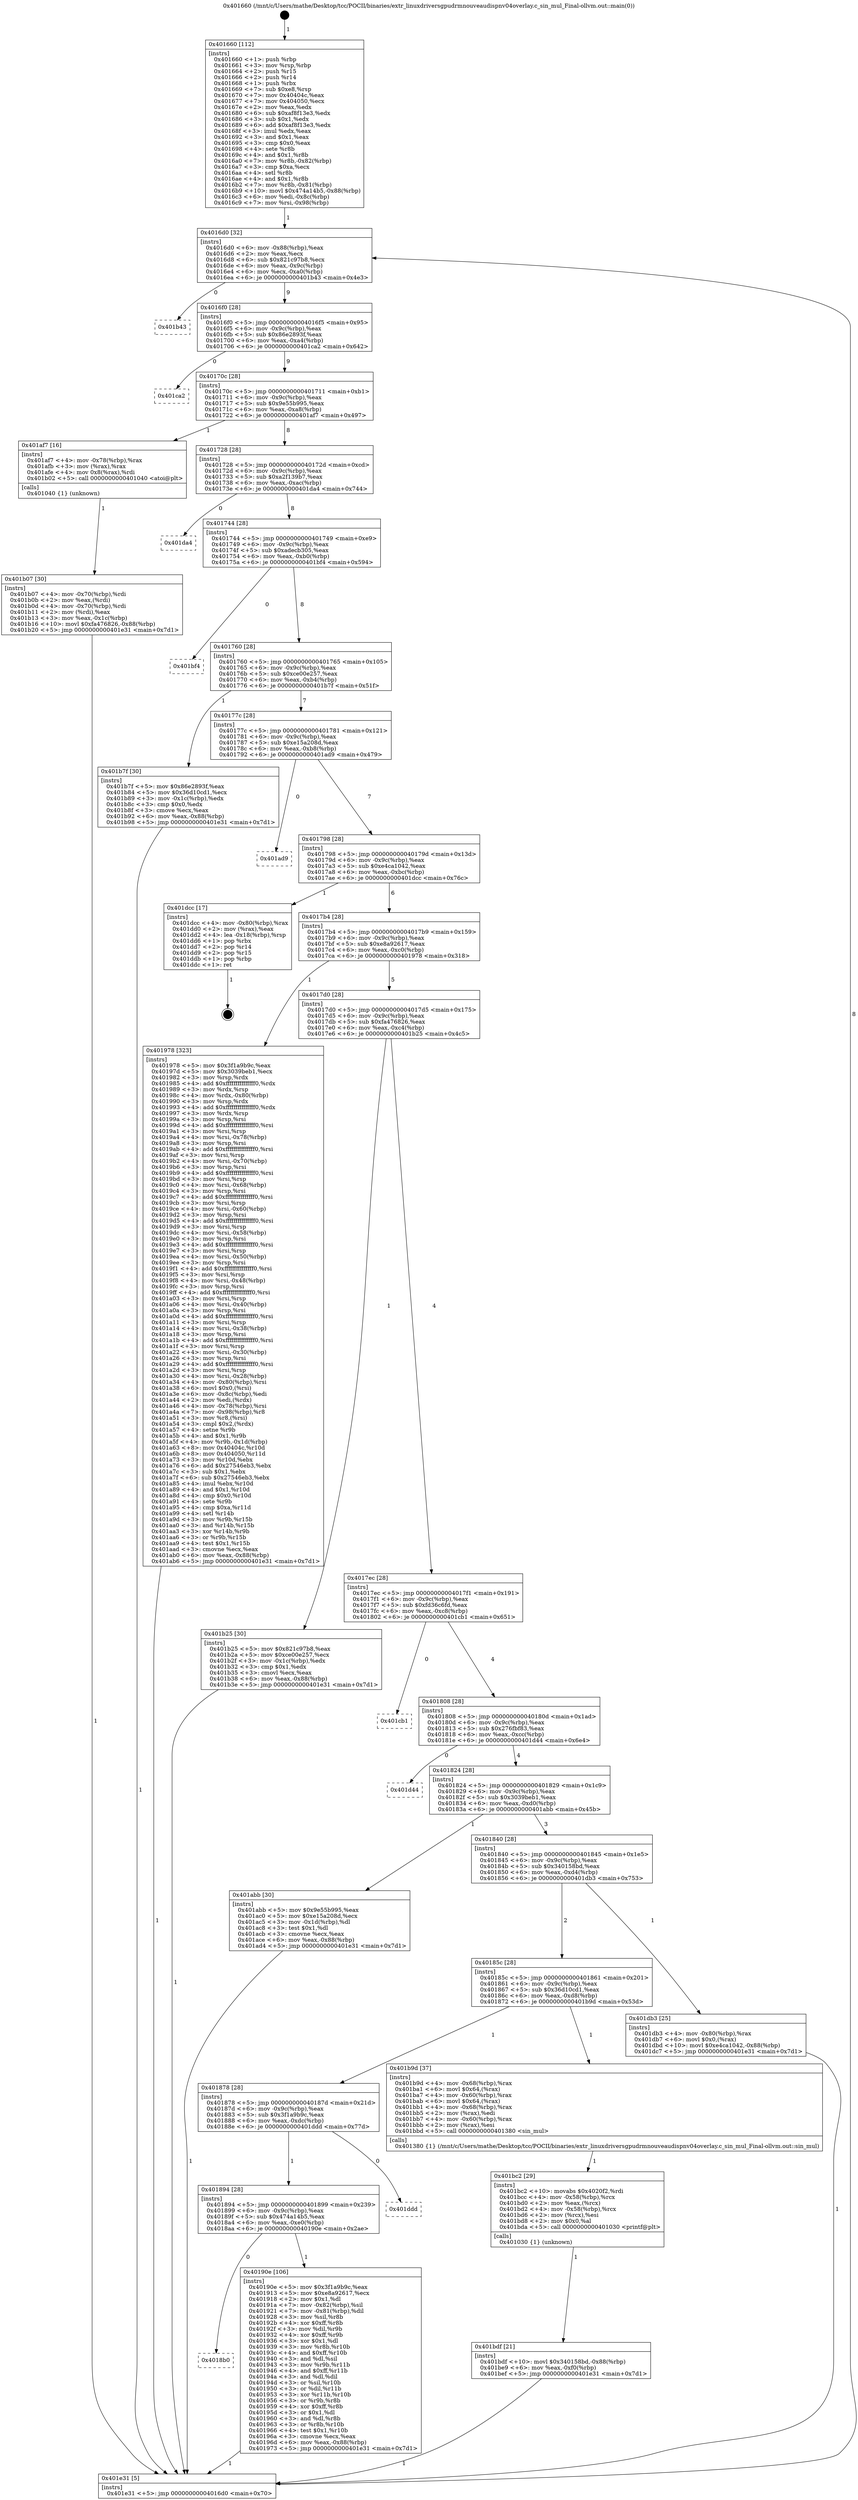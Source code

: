 digraph "0x401660" {
  label = "0x401660 (/mnt/c/Users/mathe/Desktop/tcc/POCII/binaries/extr_linuxdriversgpudrmnouveaudispnv04overlay.c_sin_mul_Final-ollvm.out::main(0))"
  labelloc = "t"
  node[shape=record]

  Entry [label="",width=0.3,height=0.3,shape=circle,fillcolor=black,style=filled]
  "0x4016d0" [label="{
     0x4016d0 [32]\l
     | [instrs]\l
     &nbsp;&nbsp;0x4016d0 \<+6\>: mov -0x88(%rbp),%eax\l
     &nbsp;&nbsp;0x4016d6 \<+2\>: mov %eax,%ecx\l
     &nbsp;&nbsp;0x4016d8 \<+6\>: sub $0x821c97b8,%ecx\l
     &nbsp;&nbsp;0x4016de \<+6\>: mov %eax,-0x9c(%rbp)\l
     &nbsp;&nbsp;0x4016e4 \<+6\>: mov %ecx,-0xa0(%rbp)\l
     &nbsp;&nbsp;0x4016ea \<+6\>: je 0000000000401b43 \<main+0x4e3\>\l
  }"]
  "0x401b43" [label="{
     0x401b43\l
  }", style=dashed]
  "0x4016f0" [label="{
     0x4016f0 [28]\l
     | [instrs]\l
     &nbsp;&nbsp;0x4016f0 \<+5\>: jmp 00000000004016f5 \<main+0x95\>\l
     &nbsp;&nbsp;0x4016f5 \<+6\>: mov -0x9c(%rbp),%eax\l
     &nbsp;&nbsp;0x4016fb \<+5\>: sub $0x86e2893f,%eax\l
     &nbsp;&nbsp;0x401700 \<+6\>: mov %eax,-0xa4(%rbp)\l
     &nbsp;&nbsp;0x401706 \<+6\>: je 0000000000401ca2 \<main+0x642\>\l
  }"]
  Exit [label="",width=0.3,height=0.3,shape=circle,fillcolor=black,style=filled,peripheries=2]
  "0x401ca2" [label="{
     0x401ca2\l
  }", style=dashed]
  "0x40170c" [label="{
     0x40170c [28]\l
     | [instrs]\l
     &nbsp;&nbsp;0x40170c \<+5\>: jmp 0000000000401711 \<main+0xb1\>\l
     &nbsp;&nbsp;0x401711 \<+6\>: mov -0x9c(%rbp),%eax\l
     &nbsp;&nbsp;0x401717 \<+5\>: sub $0x9e55b995,%eax\l
     &nbsp;&nbsp;0x40171c \<+6\>: mov %eax,-0xa8(%rbp)\l
     &nbsp;&nbsp;0x401722 \<+6\>: je 0000000000401af7 \<main+0x497\>\l
  }"]
  "0x401bdf" [label="{
     0x401bdf [21]\l
     | [instrs]\l
     &nbsp;&nbsp;0x401bdf \<+10\>: movl $0x340158bd,-0x88(%rbp)\l
     &nbsp;&nbsp;0x401be9 \<+6\>: mov %eax,-0xf0(%rbp)\l
     &nbsp;&nbsp;0x401bef \<+5\>: jmp 0000000000401e31 \<main+0x7d1\>\l
  }"]
  "0x401af7" [label="{
     0x401af7 [16]\l
     | [instrs]\l
     &nbsp;&nbsp;0x401af7 \<+4\>: mov -0x78(%rbp),%rax\l
     &nbsp;&nbsp;0x401afb \<+3\>: mov (%rax),%rax\l
     &nbsp;&nbsp;0x401afe \<+4\>: mov 0x8(%rax),%rdi\l
     &nbsp;&nbsp;0x401b02 \<+5\>: call 0000000000401040 \<atoi@plt\>\l
     | [calls]\l
     &nbsp;&nbsp;0x401040 \{1\} (unknown)\l
  }"]
  "0x401728" [label="{
     0x401728 [28]\l
     | [instrs]\l
     &nbsp;&nbsp;0x401728 \<+5\>: jmp 000000000040172d \<main+0xcd\>\l
     &nbsp;&nbsp;0x40172d \<+6\>: mov -0x9c(%rbp),%eax\l
     &nbsp;&nbsp;0x401733 \<+5\>: sub $0xa2f139b7,%eax\l
     &nbsp;&nbsp;0x401738 \<+6\>: mov %eax,-0xac(%rbp)\l
     &nbsp;&nbsp;0x40173e \<+6\>: je 0000000000401da4 \<main+0x744\>\l
  }"]
  "0x401bc2" [label="{
     0x401bc2 [29]\l
     | [instrs]\l
     &nbsp;&nbsp;0x401bc2 \<+10\>: movabs $0x4020f2,%rdi\l
     &nbsp;&nbsp;0x401bcc \<+4\>: mov -0x58(%rbp),%rcx\l
     &nbsp;&nbsp;0x401bd0 \<+2\>: mov %eax,(%rcx)\l
     &nbsp;&nbsp;0x401bd2 \<+4\>: mov -0x58(%rbp),%rcx\l
     &nbsp;&nbsp;0x401bd6 \<+2\>: mov (%rcx),%esi\l
     &nbsp;&nbsp;0x401bd8 \<+2\>: mov $0x0,%al\l
     &nbsp;&nbsp;0x401bda \<+5\>: call 0000000000401030 \<printf@plt\>\l
     | [calls]\l
     &nbsp;&nbsp;0x401030 \{1\} (unknown)\l
  }"]
  "0x401da4" [label="{
     0x401da4\l
  }", style=dashed]
  "0x401744" [label="{
     0x401744 [28]\l
     | [instrs]\l
     &nbsp;&nbsp;0x401744 \<+5\>: jmp 0000000000401749 \<main+0xe9\>\l
     &nbsp;&nbsp;0x401749 \<+6\>: mov -0x9c(%rbp),%eax\l
     &nbsp;&nbsp;0x40174f \<+5\>: sub $0xadecb305,%eax\l
     &nbsp;&nbsp;0x401754 \<+6\>: mov %eax,-0xb0(%rbp)\l
     &nbsp;&nbsp;0x40175a \<+6\>: je 0000000000401bf4 \<main+0x594\>\l
  }"]
  "0x401b07" [label="{
     0x401b07 [30]\l
     | [instrs]\l
     &nbsp;&nbsp;0x401b07 \<+4\>: mov -0x70(%rbp),%rdi\l
     &nbsp;&nbsp;0x401b0b \<+2\>: mov %eax,(%rdi)\l
     &nbsp;&nbsp;0x401b0d \<+4\>: mov -0x70(%rbp),%rdi\l
     &nbsp;&nbsp;0x401b11 \<+2\>: mov (%rdi),%eax\l
     &nbsp;&nbsp;0x401b13 \<+3\>: mov %eax,-0x1c(%rbp)\l
     &nbsp;&nbsp;0x401b16 \<+10\>: movl $0xfa476826,-0x88(%rbp)\l
     &nbsp;&nbsp;0x401b20 \<+5\>: jmp 0000000000401e31 \<main+0x7d1\>\l
  }"]
  "0x401bf4" [label="{
     0x401bf4\l
  }", style=dashed]
  "0x401760" [label="{
     0x401760 [28]\l
     | [instrs]\l
     &nbsp;&nbsp;0x401760 \<+5\>: jmp 0000000000401765 \<main+0x105\>\l
     &nbsp;&nbsp;0x401765 \<+6\>: mov -0x9c(%rbp),%eax\l
     &nbsp;&nbsp;0x40176b \<+5\>: sub $0xce00e257,%eax\l
     &nbsp;&nbsp;0x401770 \<+6\>: mov %eax,-0xb4(%rbp)\l
     &nbsp;&nbsp;0x401776 \<+6\>: je 0000000000401b7f \<main+0x51f\>\l
  }"]
  "0x401660" [label="{
     0x401660 [112]\l
     | [instrs]\l
     &nbsp;&nbsp;0x401660 \<+1\>: push %rbp\l
     &nbsp;&nbsp;0x401661 \<+3\>: mov %rsp,%rbp\l
     &nbsp;&nbsp;0x401664 \<+2\>: push %r15\l
     &nbsp;&nbsp;0x401666 \<+2\>: push %r14\l
     &nbsp;&nbsp;0x401668 \<+1\>: push %rbx\l
     &nbsp;&nbsp;0x401669 \<+7\>: sub $0xe8,%rsp\l
     &nbsp;&nbsp;0x401670 \<+7\>: mov 0x40404c,%eax\l
     &nbsp;&nbsp;0x401677 \<+7\>: mov 0x404050,%ecx\l
     &nbsp;&nbsp;0x40167e \<+2\>: mov %eax,%edx\l
     &nbsp;&nbsp;0x401680 \<+6\>: sub $0xaf8f13e3,%edx\l
     &nbsp;&nbsp;0x401686 \<+3\>: sub $0x1,%edx\l
     &nbsp;&nbsp;0x401689 \<+6\>: add $0xaf8f13e3,%edx\l
     &nbsp;&nbsp;0x40168f \<+3\>: imul %edx,%eax\l
     &nbsp;&nbsp;0x401692 \<+3\>: and $0x1,%eax\l
     &nbsp;&nbsp;0x401695 \<+3\>: cmp $0x0,%eax\l
     &nbsp;&nbsp;0x401698 \<+4\>: sete %r8b\l
     &nbsp;&nbsp;0x40169c \<+4\>: and $0x1,%r8b\l
     &nbsp;&nbsp;0x4016a0 \<+7\>: mov %r8b,-0x82(%rbp)\l
     &nbsp;&nbsp;0x4016a7 \<+3\>: cmp $0xa,%ecx\l
     &nbsp;&nbsp;0x4016aa \<+4\>: setl %r8b\l
     &nbsp;&nbsp;0x4016ae \<+4\>: and $0x1,%r8b\l
     &nbsp;&nbsp;0x4016b2 \<+7\>: mov %r8b,-0x81(%rbp)\l
     &nbsp;&nbsp;0x4016b9 \<+10\>: movl $0x474a14b5,-0x88(%rbp)\l
     &nbsp;&nbsp;0x4016c3 \<+6\>: mov %edi,-0x8c(%rbp)\l
     &nbsp;&nbsp;0x4016c9 \<+7\>: mov %rsi,-0x98(%rbp)\l
  }"]
  "0x401b7f" [label="{
     0x401b7f [30]\l
     | [instrs]\l
     &nbsp;&nbsp;0x401b7f \<+5\>: mov $0x86e2893f,%eax\l
     &nbsp;&nbsp;0x401b84 \<+5\>: mov $0x36d10cd1,%ecx\l
     &nbsp;&nbsp;0x401b89 \<+3\>: mov -0x1c(%rbp),%edx\l
     &nbsp;&nbsp;0x401b8c \<+3\>: cmp $0x0,%edx\l
     &nbsp;&nbsp;0x401b8f \<+3\>: cmove %ecx,%eax\l
     &nbsp;&nbsp;0x401b92 \<+6\>: mov %eax,-0x88(%rbp)\l
     &nbsp;&nbsp;0x401b98 \<+5\>: jmp 0000000000401e31 \<main+0x7d1\>\l
  }"]
  "0x40177c" [label="{
     0x40177c [28]\l
     | [instrs]\l
     &nbsp;&nbsp;0x40177c \<+5\>: jmp 0000000000401781 \<main+0x121\>\l
     &nbsp;&nbsp;0x401781 \<+6\>: mov -0x9c(%rbp),%eax\l
     &nbsp;&nbsp;0x401787 \<+5\>: sub $0xe15a208d,%eax\l
     &nbsp;&nbsp;0x40178c \<+6\>: mov %eax,-0xb8(%rbp)\l
     &nbsp;&nbsp;0x401792 \<+6\>: je 0000000000401ad9 \<main+0x479\>\l
  }"]
  "0x401e31" [label="{
     0x401e31 [5]\l
     | [instrs]\l
     &nbsp;&nbsp;0x401e31 \<+5\>: jmp 00000000004016d0 \<main+0x70\>\l
  }"]
  "0x401ad9" [label="{
     0x401ad9\l
  }", style=dashed]
  "0x401798" [label="{
     0x401798 [28]\l
     | [instrs]\l
     &nbsp;&nbsp;0x401798 \<+5\>: jmp 000000000040179d \<main+0x13d\>\l
     &nbsp;&nbsp;0x40179d \<+6\>: mov -0x9c(%rbp),%eax\l
     &nbsp;&nbsp;0x4017a3 \<+5\>: sub $0xe4ca1042,%eax\l
     &nbsp;&nbsp;0x4017a8 \<+6\>: mov %eax,-0xbc(%rbp)\l
     &nbsp;&nbsp;0x4017ae \<+6\>: je 0000000000401dcc \<main+0x76c\>\l
  }"]
  "0x4018b0" [label="{
     0x4018b0\l
  }", style=dashed]
  "0x401dcc" [label="{
     0x401dcc [17]\l
     | [instrs]\l
     &nbsp;&nbsp;0x401dcc \<+4\>: mov -0x80(%rbp),%rax\l
     &nbsp;&nbsp;0x401dd0 \<+2\>: mov (%rax),%eax\l
     &nbsp;&nbsp;0x401dd2 \<+4\>: lea -0x18(%rbp),%rsp\l
     &nbsp;&nbsp;0x401dd6 \<+1\>: pop %rbx\l
     &nbsp;&nbsp;0x401dd7 \<+2\>: pop %r14\l
     &nbsp;&nbsp;0x401dd9 \<+2\>: pop %r15\l
     &nbsp;&nbsp;0x401ddb \<+1\>: pop %rbp\l
     &nbsp;&nbsp;0x401ddc \<+1\>: ret\l
  }"]
  "0x4017b4" [label="{
     0x4017b4 [28]\l
     | [instrs]\l
     &nbsp;&nbsp;0x4017b4 \<+5\>: jmp 00000000004017b9 \<main+0x159\>\l
     &nbsp;&nbsp;0x4017b9 \<+6\>: mov -0x9c(%rbp),%eax\l
     &nbsp;&nbsp;0x4017bf \<+5\>: sub $0xe8a92617,%eax\l
     &nbsp;&nbsp;0x4017c4 \<+6\>: mov %eax,-0xc0(%rbp)\l
     &nbsp;&nbsp;0x4017ca \<+6\>: je 0000000000401978 \<main+0x318\>\l
  }"]
  "0x40190e" [label="{
     0x40190e [106]\l
     | [instrs]\l
     &nbsp;&nbsp;0x40190e \<+5\>: mov $0x3f1a9b9c,%eax\l
     &nbsp;&nbsp;0x401913 \<+5\>: mov $0xe8a92617,%ecx\l
     &nbsp;&nbsp;0x401918 \<+2\>: mov $0x1,%dl\l
     &nbsp;&nbsp;0x40191a \<+7\>: mov -0x82(%rbp),%sil\l
     &nbsp;&nbsp;0x401921 \<+7\>: mov -0x81(%rbp),%dil\l
     &nbsp;&nbsp;0x401928 \<+3\>: mov %sil,%r8b\l
     &nbsp;&nbsp;0x40192b \<+4\>: xor $0xff,%r8b\l
     &nbsp;&nbsp;0x40192f \<+3\>: mov %dil,%r9b\l
     &nbsp;&nbsp;0x401932 \<+4\>: xor $0xff,%r9b\l
     &nbsp;&nbsp;0x401936 \<+3\>: xor $0x1,%dl\l
     &nbsp;&nbsp;0x401939 \<+3\>: mov %r8b,%r10b\l
     &nbsp;&nbsp;0x40193c \<+4\>: and $0xff,%r10b\l
     &nbsp;&nbsp;0x401940 \<+3\>: and %dl,%sil\l
     &nbsp;&nbsp;0x401943 \<+3\>: mov %r9b,%r11b\l
     &nbsp;&nbsp;0x401946 \<+4\>: and $0xff,%r11b\l
     &nbsp;&nbsp;0x40194a \<+3\>: and %dl,%dil\l
     &nbsp;&nbsp;0x40194d \<+3\>: or %sil,%r10b\l
     &nbsp;&nbsp;0x401950 \<+3\>: or %dil,%r11b\l
     &nbsp;&nbsp;0x401953 \<+3\>: xor %r11b,%r10b\l
     &nbsp;&nbsp;0x401956 \<+3\>: or %r9b,%r8b\l
     &nbsp;&nbsp;0x401959 \<+4\>: xor $0xff,%r8b\l
     &nbsp;&nbsp;0x40195d \<+3\>: or $0x1,%dl\l
     &nbsp;&nbsp;0x401960 \<+3\>: and %dl,%r8b\l
     &nbsp;&nbsp;0x401963 \<+3\>: or %r8b,%r10b\l
     &nbsp;&nbsp;0x401966 \<+4\>: test $0x1,%r10b\l
     &nbsp;&nbsp;0x40196a \<+3\>: cmovne %ecx,%eax\l
     &nbsp;&nbsp;0x40196d \<+6\>: mov %eax,-0x88(%rbp)\l
     &nbsp;&nbsp;0x401973 \<+5\>: jmp 0000000000401e31 \<main+0x7d1\>\l
  }"]
  "0x401978" [label="{
     0x401978 [323]\l
     | [instrs]\l
     &nbsp;&nbsp;0x401978 \<+5\>: mov $0x3f1a9b9c,%eax\l
     &nbsp;&nbsp;0x40197d \<+5\>: mov $0x3039beb1,%ecx\l
     &nbsp;&nbsp;0x401982 \<+3\>: mov %rsp,%rdx\l
     &nbsp;&nbsp;0x401985 \<+4\>: add $0xfffffffffffffff0,%rdx\l
     &nbsp;&nbsp;0x401989 \<+3\>: mov %rdx,%rsp\l
     &nbsp;&nbsp;0x40198c \<+4\>: mov %rdx,-0x80(%rbp)\l
     &nbsp;&nbsp;0x401990 \<+3\>: mov %rsp,%rdx\l
     &nbsp;&nbsp;0x401993 \<+4\>: add $0xfffffffffffffff0,%rdx\l
     &nbsp;&nbsp;0x401997 \<+3\>: mov %rdx,%rsp\l
     &nbsp;&nbsp;0x40199a \<+3\>: mov %rsp,%rsi\l
     &nbsp;&nbsp;0x40199d \<+4\>: add $0xfffffffffffffff0,%rsi\l
     &nbsp;&nbsp;0x4019a1 \<+3\>: mov %rsi,%rsp\l
     &nbsp;&nbsp;0x4019a4 \<+4\>: mov %rsi,-0x78(%rbp)\l
     &nbsp;&nbsp;0x4019a8 \<+3\>: mov %rsp,%rsi\l
     &nbsp;&nbsp;0x4019ab \<+4\>: add $0xfffffffffffffff0,%rsi\l
     &nbsp;&nbsp;0x4019af \<+3\>: mov %rsi,%rsp\l
     &nbsp;&nbsp;0x4019b2 \<+4\>: mov %rsi,-0x70(%rbp)\l
     &nbsp;&nbsp;0x4019b6 \<+3\>: mov %rsp,%rsi\l
     &nbsp;&nbsp;0x4019b9 \<+4\>: add $0xfffffffffffffff0,%rsi\l
     &nbsp;&nbsp;0x4019bd \<+3\>: mov %rsi,%rsp\l
     &nbsp;&nbsp;0x4019c0 \<+4\>: mov %rsi,-0x68(%rbp)\l
     &nbsp;&nbsp;0x4019c4 \<+3\>: mov %rsp,%rsi\l
     &nbsp;&nbsp;0x4019c7 \<+4\>: add $0xfffffffffffffff0,%rsi\l
     &nbsp;&nbsp;0x4019cb \<+3\>: mov %rsi,%rsp\l
     &nbsp;&nbsp;0x4019ce \<+4\>: mov %rsi,-0x60(%rbp)\l
     &nbsp;&nbsp;0x4019d2 \<+3\>: mov %rsp,%rsi\l
     &nbsp;&nbsp;0x4019d5 \<+4\>: add $0xfffffffffffffff0,%rsi\l
     &nbsp;&nbsp;0x4019d9 \<+3\>: mov %rsi,%rsp\l
     &nbsp;&nbsp;0x4019dc \<+4\>: mov %rsi,-0x58(%rbp)\l
     &nbsp;&nbsp;0x4019e0 \<+3\>: mov %rsp,%rsi\l
     &nbsp;&nbsp;0x4019e3 \<+4\>: add $0xfffffffffffffff0,%rsi\l
     &nbsp;&nbsp;0x4019e7 \<+3\>: mov %rsi,%rsp\l
     &nbsp;&nbsp;0x4019ea \<+4\>: mov %rsi,-0x50(%rbp)\l
     &nbsp;&nbsp;0x4019ee \<+3\>: mov %rsp,%rsi\l
     &nbsp;&nbsp;0x4019f1 \<+4\>: add $0xfffffffffffffff0,%rsi\l
     &nbsp;&nbsp;0x4019f5 \<+3\>: mov %rsi,%rsp\l
     &nbsp;&nbsp;0x4019f8 \<+4\>: mov %rsi,-0x48(%rbp)\l
     &nbsp;&nbsp;0x4019fc \<+3\>: mov %rsp,%rsi\l
     &nbsp;&nbsp;0x4019ff \<+4\>: add $0xfffffffffffffff0,%rsi\l
     &nbsp;&nbsp;0x401a03 \<+3\>: mov %rsi,%rsp\l
     &nbsp;&nbsp;0x401a06 \<+4\>: mov %rsi,-0x40(%rbp)\l
     &nbsp;&nbsp;0x401a0a \<+3\>: mov %rsp,%rsi\l
     &nbsp;&nbsp;0x401a0d \<+4\>: add $0xfffffffffffffff0,%rsi\l
     &nbsp;&nbsp;0x401a11 \<+3\>: mov %rsi,%rsp\l
     &nbsp;&nbsp;0x401a14 \<+4\>: mov %rsi,-0x38(%rbp)\l
     &nbsp;&nbsp;0x401a18 \<+3\>: mov %rsp,%rsi\l
     &nbsp;&nbsp;0x401a1b \<+4\>: add $0xfffffffffffffff0,%rsi\l
     &nbsp;&nbsp;0x401a1f \<+3\>: mov %rsi,%rsp\l
     &nbsp;&nbsp;0x401a22 \<+4\>: mov %rsi,-0x30(%rbp)\l
     &nbsp;&nbsp;0x401a26 \<+3\>: mov %rsp,%rsi\l
     &nbsp;&nbsp;0x401a29 \<+4\>: add $0xfffffffffffffff0,%rsi\l
     &nbsp;&nbsp;0x401a2d \<+3\>: mov %rsi,%rsp\l
     &nbsp;&nbsp;0x401a30 \<+4\>: mov %rsi,-0x28(%rbp)\l
     &nbsp;&nbsp;0x401a34 \<+4\>: mov -0x80(%rbp),%rsi\l
     &nbsp;&nbsp;0x401a38 \<+6\>: movl $0x0,(%rsi)\l
     &nbsp;&nbsp;0x401a3e \<+6\>: mov -0x8c(%rbp),%edi\l
     &nbsp;&nbsp;0x401a44 \<+2\>: mov %edi,(%rdx)\l
     &nbsp;&nbsp;0x401a46 \<+4\>: mov -0x78(%rbp),%rsi\l
     &nbsp;&nbsp;0x401a4a \<+7\>: mov -0x98(%rbp),%r8\l
     &nbsp;&nbsp;0x401a51 \<+3\>: mov %r8,(%rsi)\l
     &nbsp;&nbsp;0x401a54 \<+3\>: cmpl $0x2,(%rdx)\l
     &nbsp;&nbsp;0x401a57 \<+4\>: setne %r9b\l
     &nbsp;&nbsp;0x401a5b \<+4\>: and $0x1,%r9b\l
     &nbsp;&nbsp;0x401a5f \<+4\>: mov %r9b,-0x1d(%rbp)\l
     &nbsp;&nbsp;0x401a63 \<+8\>: mov 0x40404c,%r10d\l
     &nbsp;&nbsp;0x401a6b \<+8\>: mov 0x404050,%r11d\l
     &nbsp;&nbsp;0x401a73 \<+3\>: mov %r10d,%ebx\l
     &nbsp;&nbsp;0x401a76 \<+6\>: add $0x27546eb3,%ebx\l
     &nbsp;&nbsp;0x401a7c \<+3\>: sub $0x1,%ebx\l
     &nbsp;&nbsp;0x401a7f \<+6\>: sub $0x27546eb3,%ebx\l
     &nbsp;&nbsp;0x401a85 \<+4\>: imul %ebx,%r10d\l
     &nbsp;&nbsp;0x401a89 \<+4\>: and $0x1,%r10d\l
     &nbsp;&nbsp;0x401a8d \<+4\>: cmp $0x0,%r10d\l
     &nbsp;&nbsp;0x401a91 \<+4\>: sete %r9b\l
     &nbsp;&nbsp;0x401a95 \<+4\>: cmp $0xa,%r11d\l
     &nbsp;&nbsp;0x401a99 \<+4\>: setl %r14b\l
     &nbsp;&nbsp;0x401a9d \<+3\>: mov %r9b,%r15b\l
     &nbsp;&nbsp;0x401aa0 \<+3\>: and %r14b,%r15b\l
     &nbsp;&nbsp;0x401aa3 \<+3\>: xor %r14b,%r9b\l
     &nbsp;&nbsp;0x401aa6 \<+3\>: or %r9b,%r15b\l
     &nbsp;&nbsp;0x401aa9 \<+4\>: test $0x1,%r15b\l
     &nbsp;&nbsp;0x401aad \<+3\>: cmovne %ecx,%eax\l
     &nbsp;&nbsp;0x401ab0 \<+6\>: mov %eax,-0x88(%rbp)\l
     &nbsp;&nbsp;0x401ab6 \<+5\>: jmp 0000000000401e31 \<main+0x7d1\>\l
  }"]
  "0x4017d0" [label="{
     0x4017d0 [28]\l
     | [instrs]\l
     &nbsp;&nbsp;0x4017d0 \<+5\>: jmp 00000000004017d5 \<main+0x175\>\l
     &nbsp;&nbsp;0x4017d5 \<+6\>: mov -0x9c(%rbp),%eax\l
     &nbsp;&nbsp;0x4017db \<+5\>: sub $0xfa476826,%eax\l
     &nbsp;&nbsp;0x4017e0 \<+6\>: mov %eax,-0xc4(%rbp)\l
     &nbsp;&nbsp;0x4017e6 \<+6\>: je 0000000000401b25 \<main+0x4c5\>\l
  }"]
  "0x401894" [label="{
     0x401894 [28]\l
     | [instrs]\l
     &nbsp;&nbsp;0x401894 \<+5\>: jmp 0000000000401899 \<main+0x239\>\l
     &nbsp;&nbsp;0x401899 \<+6\>: mov -0x9c(%rbp),%eax\l
     &nbsp;&nbsp;0x40189f \<+5\>: sub $0x474a14b5,%eax\l
     &nbsp;&nbsp;0x4018a4 \<+6\>: mov %eax,-0xe0(%rbp)\l
     &nbsp;&nbsp;0x4018aa \<+6\>: je 000000000040190e \<main+0x2ae\>\l
  }"]
  "0x401b25" [label="{
     0x401b25 [30]\l
     | [instrs]\l
     &nbsp;&nbsp;0x401b25 \<+5\>: mov $0x821c97b8,%eax\l
     &nbsp;&nbsp;0x401b2a \<+5\>: mov $0xce00e257,%ecx\l
     &nbsp;&nbsp;0x401b2f \<+3\>: mov -0x1c(%rbp),%edx\l
     &nbsp;&nbsp;0x401b32 \<+3\>: cmp $0x1,%edx\l
     &nbsp;&nbsp;0x401b35 \<+3\>: cmovl %ecx,%eax\l
     &nbsp;&nbsp;0x401b38 \<+6\>: mov %eax,-0x88(%rbp)\l
     &nbsp;&nbsp;0x401b3e \<+5\>: jmp 0000000000401e31 \<main+0x7d1\>\l
  }"]
  "0x4017ec" [label="{
     0x4017ec [28]\l
     | [instrs]\l
     &nbsp;&nbsp;0x4017ec \<+5\>: jmp 00000000004017f1 \<main+0x191\>\l
     &nbsp;&nbsp;0x4017f1 \<+6\>: mov -0x9c(%rbp),%eax\l
     &nbsp;&nbsp;0x4017f7 \<+5\>: sub $0xfd36c6fd,%eax\l
     &nbsp;&nbsp;0x4017fc \<+6\>: mov %eax,-0xc8(%rbp)\l
     &nbsp;&nbsp;0x401802 \<+6\>: je 0000000000401cb1 \<main+0x651\>\l
  }"]
  "0x401ddd" [label="{
     0x401ddd\l
  }", style=dashed]
  "0x401cb1" [label="{
     0x401cb1\l
  }", style=dashed]
  "0x401808" [label="{
     0x401808 [28]\l
     | [instrs]\l
     &nbsp;&nbsp;0x401808 \<+5\>: jmp 000000000040180d \<main+0x1ad\>\l
     &nbsp;&nbsp;0x40180d \<+6\>: mov -0x9c(%rbp),%eax\l
     &nbsp;&nbsp;0x401813 \<+5\>: sub $0x276fbf83,%eax\l
     &nbsp;&nbsp;0x401818 \<+6\>: mov %eax,-0xcc(%rbp)\l
     &nbsp;&nbsp;0x40181e \<+6\>: je 0000000000401d44 \<main+0x6e4\>\l
  }"]
  "0x401878" [label="{
     0x401878 [28]\l
     | [instrs]\l
     &nbsp;&nbsp;0x401878 \<+5\>: jmp 000000000040187d \<main+0x21d\>\l
     &nbsp;&nbsp;0x40187d \<+6\>: mov -0x9c(%rbp),%eax\l
     &nbsp;&nbsp;0x401883 \<+5\>: sub $0x3f1a9b9c,%eax\l
     &nbsp;&nbsp;0x401888 \<+6\>: mov %eax,-0xdc(%rbp)\l
     &nbsp;&nbsp;0x40188e \<+6\>: je 0000000000401ddd \<main+0x77d\>\l
  }"]
  "0x401d44" [label="{
     0x401d44\l
  }", style=dashed]
  "0x401824" [label="{
     0x401824 [28]\l
     | [instrs]\l
     &nbsp;&nbsp;0x401824 \<+5\>: jmp 0000000000401829 \<main+0x1c9\>\l
     &nbsp;&nbsp;0x401829 \<+6\>: mov -0x9c(%rbp),%eax\l
     &nbsp;&nbsp;0x40182f \<+5\>: sub $0x3039beb1,%eax\l
     &nbsp;&nbsp;0x401834 \<+6\>: mov %eax,-0xd0(%rbp)\l
     &nbsp;&nbsp;0x40183a \<+6\>: je 0000000000401abb \<main+0x45b\>\l
  }"]
  "0x401b9d" [label="{
     0x401b9d [37]\l
     | [instrs]\l
     &nbsp;&nbsp;0x401b9d \<+4\>: mov -0x68(%rbp),%rax\l
     &nbsp;&nbsp;0x401ba1 \<+6\>: movl $0x64,(%rax)\l
     &nbsp;&nbsp;0x401ba7 \<+4\>: mov -0x60(%rbp),%rax\l
     &nbsp;&nbsp;0x401bab \<+6\>: movl $0x64,(%rax)\l
     &nbsp;&nbsp;0x401bb1 \<+4\>: mov -0x68(%rbp),%rax\l
     &nbsp;&nbsp;0x401bb5 \<+2\>: mov (%rax),%edi\l
     &nbsp;&nbsp;0x401bb7 \<+4\>: mov -0x60(%rbp),%rax\l
     &nbsp;&nbsp;0x401bbb \<+2\>: mov (%rax),%esi\l
     &nbsp;&nbsp;0x401bbd \<+5\>: call 0000000000401380 \<sin_mul\>\l
     | [calls]\l
     &nbsp;&nbsp;0x401380 \{1\} (/mnt/c/Users/mathe/Desktop/tcc/POCII/binaries/extr_linuxdriversgpudrmnouveaudispnv04overlay.c_sin_mul_Final-ollvm.out::sin_mul)\l
  }"]
  "0x401abb" [label="{
     0x401abb [30]\l
     | [instrs]\l
     &nbsp;&nbsp;0x401abb \<+5\>: mov $0x9e55b995,%eax\l
     &nbsp;&nbsp;0x401ac0 \<+5\>: mov $0xe15a208d,%ecx\l
     &nbsp;&nbsp;0x401ac5 \<+3\>: mov -0x1d(%rbp),%dl\l
     &nbsp;&nbsp;0x401ac8 \<+3\>: test $0x1,%dl\l
     &nbsp;&nbsp;0x401acb \<+3\>: cmovne %ecx,%eax\l
     &nbsp;&nbsp;0x401ace \<+6\>: mov %eax,-0x88(%rbp)\l
     &nbsp;&nbsp;0x401ad4 \<+5\>: jmp 0000000000401e31 \<main+0x7d1\>\l
  }"]
  "0x401840" [label="{
     0x401840 [28]\l
     | [instrs]\l
     &nbsp;&nbsp;0x401840 \<+5\>: jmp 0000000000401845 \<main+0x1e5\>\l
     &nbsp;&nbsp;0x401845 \<+6\>: mov -0x9c(%rbp),%eax\l
     &nbsp;&nbsp;0x40184b \<+5\>: sub $0x340158bd,%eax\l
     &nbsp;&nbsp;0x401850 \<+6\>: mov %eax,-0xd4(%rbp)\l
     &nbsp;&nbsp;0x401856 \<+6\>: je 0000000000401db3 \<main+0x753\>\l
  }"]
  "0x40185c" [label="{
     0x40185c [28]\l
     | [instrs]\l
     &nbsp;&nbsp;0x40185c \<+5\>: jmp 0000000000401861 \<main+0x201\>\l
     &nbsp;&nbsp;0x401861 \<+6\>: mov -0x9c(%rbp),%eax\l
     &nbsp;&nbsp;0x401867 \<+5\>: sub $0x36d10cd1,%eax\l
     &nbsp;&nbsp;0x40186c \<+6\>: mov %eax,-0xd8(%rbp)\l
     &nbsp;&nbsp;0x401872 \<+6\>: je 0000000000401b9d \<main+0x53d\>\l
  }"]
  "0x401db3" [label="{
     0x401db3 [25]\l
     | [instrs]\l
     &nbsp;&nbsp;0x401db3 \<+4\>: mov -0x80(%rbp),%rax\l
     &nbsp;&nbsp;0x401db7 \<+6\>: movl $0x0,(%rax)\l
     &nbsp;&nbsp;0x401dbd \<+10\>: movl $0xe4ca1042,-0x88(%rbp)\l
     &nbsp;&nbsp;0x401dc7 \<+5\>: jmp 0000000000401e31 \<main+0x7d1\>\l
  }"]
  Entry -> "0x401660" [label=" 1"]
  "0x4016d0" -> "0x401b43" [label=" 0"]
  "0x4016d0" -> "0x4016f0" [label=" 9"]
  "0x401dcc" -> Exit [label=" 1"]
  "0x4016f0" -> "0x401ca2" [label=" 0"]
  "0x4016f0" -> "0x40170c" [label=" 9"]
  "0x401db3" -> "0x401e31" [label=" 1"]
  "0x40170c" -> "0x401af7" [label=" 1"]
  "0x40170c" -> "0x401728" [label=" 8"]
  "0x401bdf" -> "0x401e31" [label=" 1"]
  "0x401728" -> "0x401da4" [label=" 0"]
  "0x401728" -> "0x401744" [label=" 8"]
  "0x401bc2" -> "0x401bdf" [label=" 1"]
  "0x401744" -> "0x401bf4" [label=" 0"]
  "0x401744" -> "0x401760" [label=" 8"]
  "0x401b9d" -> "0x401bc2" [label=" 1"]
  "0x401760" -> "0x401b7f" [label=" 1"]
  "0x401760" -> "0x40177c" [label=" 7"]
  "0x401b25" -> "0x401e31" [label=" 1"]
  "0x40177c" -> "0x401ad9" [label=" 0"]
  "0x40177c" -> "0x401798" [label=" 7"]
  "0x401b07" -> "0x401e31" [label=" 1"]
  "0x401798" -> "0x401dcc" [label=" 1"]
  "0x401798" -> "0x4017b4" [label=" 6"]
  "0x401af7" -> "0x401b07" [label=" 1"]
  "0x4017b4" -> "0x401978" [label=" 1"]
  "0x4017b4" -> "0x4017d0" [label=" 5"]
  "0x401abb" -> "0x401e31" [label=" 1"]
  "0x4017d0" -> "0x401b25" [label=" 1"]
  "0x4017d0" -> "0x4017ec" [label=" 4"]
  "0x401b7f" -> "0x401e31" [label=" 1"]
  "0x4017ec" -> "0x401cb1" [label=" 0"]
  "0x4017ec" -> "0x401808" [label=" 4"]
  "0x401e31" -> "0x4016d0" [label=" 8"]
  "0x401808" -> "0x401d44" [label=" 0"]
  "0x401808" -> "0x401824" [label=" 4"]
  "0x40190e" -> "0x401e31" [label=" 1"]
  "0x401824" -> "0x401abb" [label=" 1"]
  "0x401824" -> "0x401840" [label=" 3"]
  "0x401894" -> "0x4018b0" [label=" 0"]
  "0x401840" -> "0x401db3" [label=" 1"]
  "0x401840" -> "0x40185c" [label=" 2"]
  "0x401894" -> "0x40190e" [label=" 1"]
  "0x40185c" -> "0x401b9d" [label=" 1"]
  "0x40185c" -> "0x401878" [label=" 1"]
  "0x401660" -> "0x4016d0" [label=" 1"]
  "0x401878" -> "0x401ddd" [label=" 0"]
  "0x401878" -> "0x401894" [label=" 1"]
  "0x401978" -> "0x401e31" [label=" 1"]
}
